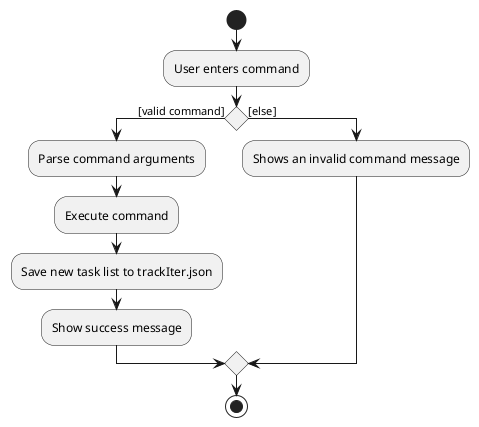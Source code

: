 @startuml
start
:User enters command;

'Since the beta syntax does not support placing the condition outside the
'diamond we place it as the true branch instead.

if () then ([valid command])
    :Parse command arguments;
    :Execute command;
    :Save new task list to trackIter.json;
    :Show success message;
else ([else])
    :Shows an invalid command message;
endif
stop
@enduml
